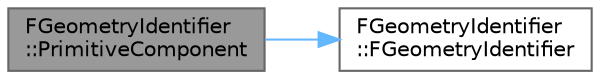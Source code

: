 digraph "FGeometryIdentifier::PrimitiveComponent"
{
 // INTERACTIVE_SVG=YES
 // LATEX_PDF_SIZE
  bgcolor="transparent";
  edge [fontname=Helvetica,fontsize=10,labelfontname=Helvetica,labelfontsize=10];
  node [fontname=Helvetica,fontsize=10,shape=box,height=0.2,width=0.4];
  rankdir="LR";
  Node1 [id="Node000001",label="FGeometryIdentifier\l::PrimitiveComponent",height=0.2,width=0.4,color="gray40", fillcolor="grey60", style="filled", fontcolor="black",tooltip=" "];
  Node1 -> Node2 [id="edge1_Node000001_Node000002",color="steelblue1",style="solid",tooltip=" "];
  Node2 [id="Node000002",label="FGeometryIdentifier\l::FGeometryIdentifier",height=0.2,width=0.4,color="grey40", fillcolor="white", style="filled",URL="$d4/da3/structFGeometryIdentifier.html#ae4363e284adbde02b2e5e2ef6abc697e",tooltip=" "];
}
